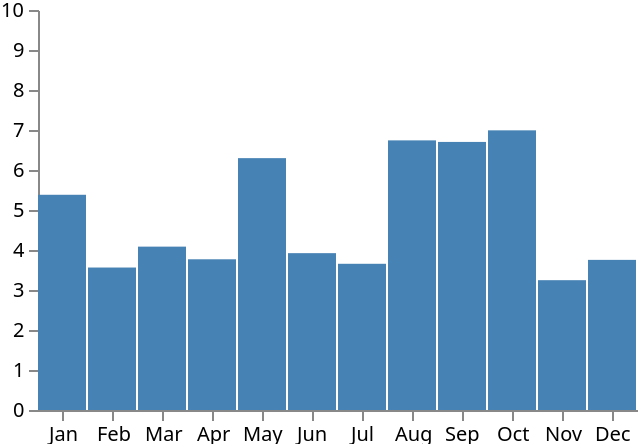 {
  "$schema": "https://vega.github.io/schema/vega/v5.json",
  "description": "A hypothetical outcome plot that uses animated samples to convey uncertainty.",
  "width": 300,
  "height": 200,

  "signals": [
    { "name": "baseline", "value": 5 },
    {
      "name": "noise",
      "value": 2,
      "bind": { "input": "range", "min": 0, "max": 4, "step": 0.1 }
    },
    {
      "name": "trend",
      "value": 0,
      "bind": { "input": "range", "min": -1, "max": 1, "step": 0.1 }
    },
    {
      "name": "sample",
      "value": 1,
      "on": [
        {
          "events": "timer{1000}",
          "update": "1 + ((sample + 1) % 3)"
        }
      ]
    }
  ],

  "data": [
    {
      "name": "steps",
      "transform": [
        {
          "type": "sequence",
          "start": 0,
          "stop": 12,
          "step": 1
        },
        {
          "type": "formula",
          "as": "month",
          "expr": "timeFormat(datetime(2015, datum.data, 1), '%b')"
        },
        {
          "type": "formula",
          "as": "value",
          "expr": "clamp(sample && (baseline - 0.5 * trend * (5.5 - datum.data) + noise * (2 * random() - 1)), 0, 10)"
        }
      ]
    }
  ],

  "scales": [
    {
      "name": "xscale",
      "type": "band",
      "domain": { "data": "steps", "field": "month" },
      "range": "width"
    },
    {
      "name": "yscale",
      "type": "linear",
      "domain": [0, 10],
      "range": "height"
    }
  ],

  "axes": [
    { "orient": "left", "scale": "yscale" },
    { "orient": "bottom", "scale": "xscale" }
  ],

  "marks": [
    {
      "type": "rect",
      "from": { "data": "steps" },
      "encode": {
        "enter": {
          "x": { "scale": "xscale", "field": "month" },
          "width": { "scale": "xscale", "band": 1, "offset": -1 },
          "fill": { "value": "steelblue" }
        },
        "update": {
          "y": { "scale": "yscale", "field": "value" },
          "y2": { "scale": "yscale", "value": 0 }
        }
      }
    }
  ]
}

